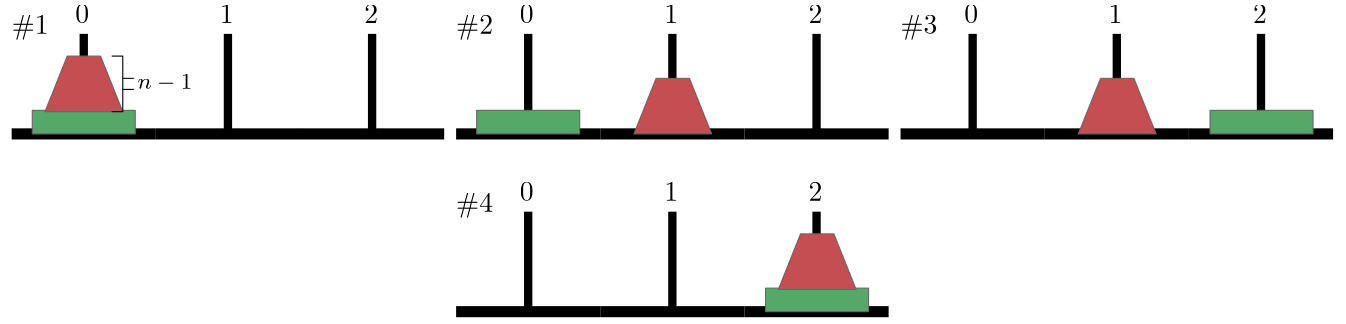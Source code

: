 <?xml version="1.0"?>
<!DOCTYPE ipe SYSTEM "ipe.dtd">
<ipe version="70218" creator="Ipe 7.2.24">
<info created="D:20211216145023" modified="D:20230902213437"/>
<ipestyle name="basic">
<symbol name="arrow/arc(spx)">
<path stroke="sym-stroke" fill="sym-stroke" pen="sym-pen">
0 0 m
-1 0.333 l
-1 -0.333 l
h
</path>
</symbol>
<symbol name="arrow/farc(spx)">
<path stroke="sym-stroke" fill="white" pen="sym-pen">
0 0 m
-1 0.333 l
-1 -0.333 l
h
</path>
</symbol>
<symbol name="arrow/ptarc(spx)">
<path stroke="sym-stroke" fill="sym-stroke" pen="sym-pen">
0 0 m
-1 0.333 l
-0.8 0 l
-1 -0.333 l
h
</path>
</symbol>
<symbol name="arrow/fptarc(spx)">
<path stroke="sym-stroke" fill="white" pen="sym-pen">
0 0 m
-1 0.333 l
-0.8 0 l
-1 -0.333 l
h
</path>
</symbol>
<symbol name="mark/circle(sx)" transformations="translations">
<path fill="sym-stroke">
0.6 0 0 0.6 0 0 e
0.4 0 0 0.4 0 0 e
</path>
</symbol>
<symbol name="mark/disk(sx)" transformations="translations">
<path fill="sym-stroke">
0.6 0 0 0.6 0 0 e
</path>
</symbol>
<symbol name="mark/fdisk(sfx)" transformations="translations">
<group>
<path fill="sym-fill">
0.5 0 0 0.5 0 0 e
</path>
<path fill="sym-stroke" fillrule="eofill">
0.6 0 0 0.6 0 0 e
0.4 0 0 0.4 0 0 e
</path>
</group>
</symbol>
<symbol name="mark/box(sx)" transformations="translations">
<path fill="sym-stroke" fillrule="eofill">
-0.6 -0.6 m
0.6 -0.6 l
0.6 0.6 l
-0.6 0.6 l
h
-0.4 -0.4 m
0.4 -0.4 l
0.4 0.4 l
-0.4 0.4 l
h
</path>
</symbol>
<symbol name="mark/square(sx)" transformations="translations">
<path fill="sym-stroke">
-0.6 -0.6 m
0.6 -0.6 l
0.6 0.6 l
-0.6 0.6 l
h
</path>
</symbol>
<symbol name="mark/fsquare(sfx)" transformations="translations">
<group>
<path fill="sym-fill">
-0.5 -0.5 m
0.5 -0.5 l
0.5 0.5 l
-0.5 0.5 l
h
</path>
<path fill="sym-stroke" fillrule="eofill">
-0.6 -0.6 m
0.6 -0.6 l
0.6 0.6 l
-0.6 0.6 l
h
-0.4 -0.4 m
0.4 -0.4 l
0.4 0.4 l
-0.4 0.4 l
h
</path>
</group>
</symbol>
<symbol name="mark/cross(sx)" transformations="translations">
<group>
<path fill="sym-stroke">
-0.43 -0.57 m
0.57 0.43 l
0.43 0.57 l
-0.57 -0.43 l
h
</path>
<path fill="sym-stroke">
-0.43 0.57 m
0.57 -0.43 l
0.43 -0.57 l
-0.57 0.43 l
h
</path>
</group>
</symbol>
<symbol name="arrow/fnormal(spx)">
<path stroke="sym-stroke" fill="white" pen="sym-pen">
0 0 m
-1 0.333 l
-1 -0.333 l
h
</path>
</symbol>
<symbol name="arrow/pointed(spx)">
<path stroke="sym-stroke" fill="sym-stroke" pen="sym-pen">
0 0 m
-1 0.333 l
-0.8 0 l
-1 -0.333 l
h
</path>
</symbol>
<symbol name="arrow/fpointed(spx)">
<path stroke="sym-stroke" fill="white" pen="sym-pen">
0 0 m
-1 0.333 l
-0.8 0 l
-1 -0.333 l
h
</path>
</symbol>
<symbol name="arrow/linear(spx)">
<path stroke="sym-stroke" pen="sym-pen">
-1 0.333 m
0 0 l
-1 -0.333 l
</path>
</symbol>
<symbol name="arrow/fdouble(spx)">
<path stroke="sym-stroke" fill="white" pen="sym-pen">
0 0 m
-1 0.333 l
-1 -0.333 l
h
-1 0 m
-2 0.333 l
-2 -0.333 l
h
</path>
</symbol>
<symbol name="arrow/double(spx)">
<path stroke="sym-stroke" fill="sym-stroke" pen="sym-pen">
0 0 m
-1 0.333 l
-1 -0.333 l
h
-1 0 m
-2 0.333 l
-2 -0.333 l
h
</path>
</symbol>
<anglesize name="22.5 deg" value="22.5"/>
<anglesize name="30 deg" value="30"/>
<anglesize name="45 deg" value="45"/>
<anglesize name="60 deg" value="60"/>
<anglesize name="90 deg" value="90"/>
<arrowsize name="large" value="10"/>
<arrowsize name="small" value="5"/>
<arrowsize name="tiny" value="3"/>
<color name="blue" value="0 0 1"/>
<color name="brown" value="0.647 0.165 0.165"/>
<color name="darkblue" value="0 0 0.545"/>
<color name="darkcyan" value="0 0.545 0.545"/>
<color name="darkgray" value="0.663"/>
<color name="darkgreen" value="0 0.392 0"/>
<color name="darkmagenta" value="0.545 0 0.545"/>
<color name="darkorange" value="1 0.549 0"/>
<color name="darkred" value="0.545 0 0"/>
<color name="gold" value="1 0.843 0"/>
<color name="gray" value="0.745"/>
<color name="green" value="0 1 0"/>
<color name="lightblue" value="0.678 0.847 0.902"/>
<color name="lightcyan" value="0.878 1 1"/>
<color name="lightgray" value="0.827"/>
<color name="lightgreen" value="0.565 0.933 0.565"/>
<color name="lightyellow" value="1 1 0.878"/>
<color name="navy" value="0 0 0.502"/>
<color name="orange" value="1 0.647 0"/>
<color name="pink" value="1 0.753 0.796"/>
<color name="purple" value="0.627 0.125 0.941"/>
<color name="red" value="1 0 0"/>
<color name="sbblue" value="0.298 0.447 0.79"/>
<color name="sbgreen" value="0.333 0.658 0.407"/>
<color name="sborange" value="0.866 0.517 0.321"/>
<color name="sbpurple" value="0.505 0.447 0.698"/>
<color name="sbred" value="0.768 0.305 0.321"/>
<color name="seagreen" value="0.18 0.545 0.341"/>
<color name="turquoise" value="0.251 0.878 0.816"/>
<color name="verydarkgray" value="0.4"/>
<color name="violet" value="0.933 0.51 0.933"/>
<color name="yellow" value="1 1 0"/>
<dashstyle name="dash dot dotted" value="[4 2 1 2 1 2] 0"/>
<dashstyle name="dash dotted" value="[4 2 1 2] 0"/>
<dashstyle name="dashed" value="[4] 0"/>
<dashstyle name="dotted" value="[1 3] 0"/>
<gridsize name="10 pts (~3.5 mm)" value="10"/>
<gridsize name="14 pts (~5 mm)" value="14"/>
<gridsize name="16 pts (~6 mm)" value="16"/>
<gridsize name="20 pts (~7 mm)" value="20"/>
<gridsize name="28 pts (~10 mm)" value="28"/>
<gridsize name="32 pts (~12 mm)" value="32"/>
<gridsize name="4 pts" value="4"/>
<gridsize name="56 pts (~20 mm)" value="56"/>
<gridsize name="8 pts (~3 mm)" value="8"/>
<opacity name="10%" value="0.1"/>
<opacity name="30%" value="0.3"/>
<opacity name="50%" value="0.5"/>
<opacity name="75%" value="0.75"/>
<pen name="fat" value="1.2"/>
<pen name="heavier" value="0.8"/>
<pen name="ultrafat" value="2"/>
<symbolsize name="large" value="5"/>
<symbolsize name="small" value="2"/>
<symbolsize name="tiny" value="1.1"/>
<textsize name="Huge" value="\Huge"/>
<textsize name="LARGE" value="\LARGE"/>
<textsize name="Large" value="\Large"/>
<textsize name="footnote" value="\footnotesize"/>
<textsize name="huge" value="\huge"/>
<textsize name="large" value="\large"/>
<textsize name="small" value="\small"/>
<textsize name="tiny" value="\tiny"/>
<textstyle name="center" begin="\begin{center}" end="\end{center}"/>
<textstyle name="item" begin="\begin{itemize}\item{}" end="\end{itemize}"/>
<textstyle name="itemize" begin="\begin{itemize}" end="\end{itemize}"/>
<tiling name="falling" angle="-60" step="4" width="1"/>
<tiling name="rising" angle="30" step="4" width="1"/>
</ipestyle>
<page>
<layer name="alpha"/>
<view layers="alpha" active="alpha"/>
<path layer="alpha" fill="white">
28 800 m
28 684 l
512 684 l
512 800 l
h
</path>
<path matrix="0.463415 0 0 0.529412 440.976 370.824" stroke="black" pen="4">
32 720 m
144 720 l
</path>
<path matrix="0.463415 0 0 0.529412 69.0732 370.824" stroke="black" pen="3">
88 788 m
88 720 l
</path>
<path matrix="0.463415 0 0 0.529412 120.976 370.824" stroke="black" pen="3">
88 788 m
88 720 l
</path>
<path matrix="0.463415 0 0 0.529412 17.1707 370.824" stroke="black" pen="3">
88 788 m
88 720 l
</path>
<path matrix="0.463415 0 0 0.529412 17.1707 370.824" stroke="black" pen="4">
32 720 m
144 720 l
</path>
<path matrix="0.463415 0 0 0.529412 17.1707 370.824" stroke="verydarkgray" fill="sbgreen">
48 736 m
48 720 l
128 720 l
128 736 l
h
</path>
<path matrix="0.463415 0 0 0.529412 69.0732 370.824" stroke="black" pen="4">
32 720 m
144 720 l
</path>
<path matrix="0.463415 0 0 0.529412 120.976 370.824" stroke="black" pen="4">
32 720 m
144 720 l
</path>
<text matrix="1 0 0 1 -1.10405 -4.07766" transformations="translations" pos="56 796" stroke="black" type="label" width="4.981" height="6.42" depth="0" valign="baseline">0</text>
<text matrix="1 0 0 1 -1.10405 -8.07766" transformations="translations" pos="108 800" stroke="black" type="label" width="4.981" height="6.42" depth="0" valign="baseline">1</text>
<text matrix="1 0 0 1 -1.10405 -8.07766" transformations="translations" pos="160 800" stroke="black" type="label" width="4.981" height="6.42" depth="0" valign="baseline">2</text>
<text matrix="1 0 0 1 0 4" transformations="translations" pos="32 784" stroke="black" type="label" width="13.284" height="6.926" depth="1.93" valign="baseline">\#1</text>
<path stroke="verydarkgray" fill="sbred">
44 760 m
52 780 l
64 780 l
72 760 l
44 760 l
h
</path>
<path matrix="0.463415 0 0 0.529412 229.073 370.824" stroke="black" pen="3">
88 788 m
88 720 l
</path>
<path matrix="0.463415 0 0 0.529412 280.976 370.824" stroke="black" pen="3">
88 788 m
88 720 l
</path>
<path matrix="0.463415 0 0 0.529412 177.171 370.824" stroke="black" pen="3">
88 788 m
88 720 l
</path>
<path matrix="0.463415 0 0 0.529412 177.171 370.824" stroke="black" pen="4">
32 720 m
144 720 l
</path>
<path matrix="0.463415 0 0 0.529412 177.171 370.824" stroke="verydarkgray" fill="sbgreen">
48 736 m
48 720 l
128 720 l
128 736 l
h
</path>
<path matrix="0.463415 0 0 0.529412 229.073 370.824" stroke="black" pen="4">
32 720 m
144 720 l
</path>
<path matrix="0.463415 0 0 0.529412 280.976 370.824" stroke="black" pen="4">
32 720 m
144 720 l
</path>
<text matrix="1 0 0 1 158.896 -4.07766" transformations="translations" pos="56 796" stroke="black" type="label" width="4.981" height="6.42" depth="0" valign="baseline">0</text>
<text matrix="1 0 0 1 158.896 -8.07766" transformations="translations" pos="108 800" stroke="black" type="label" width="4.981" height="6.42" depth="0" valign="baseline">1</text>
<text matrix="1 0 0 1 158.896 -8.07766" transformations="translations" pos="160 800" stroke="black" type="label" width="4.981" height="6.42" depth="0" valign="baseline">2</text>
<text matrix="1 0 0 1 160 4" transformations="translations" pos="32 784" stroke="black" type="label" width="13.284" height="6.926" depth="1.93" valign="baseline">\#2</text>
<path matrix="1 0 0 1 212 -8" stroke="verydarkgray" fill="sbred">
44 760 m
52 780 l
64 780 l
72 760 l
44 760 l
h
</path>
<path matrix="0.463415 0 0 0.529412 389.073 370.824" stroke="black" pen="3">
88 788 m
88 720 l
</path>
<path matrix="0.463415 0 0 0.529412 440.976 370.824" stroke="black" pen="3">
88 788 m
88 720 l
</path>
<path matrix="0.463415 0 0 0.529412 337.171 370.824" stroke="black" pen="3">
88 788 m
88 720 l
</path>
<path matrix="0.463415 0 0 0.529412 337.171 370.824" stroke="black" pen="4">
32 720 m
144 720 l
</path>
<path matrix="0.463415 0 0 0.529412 441.171 370.824" stroke="verydarkgray" fill="sbgreen">
48 736 m
48 720 l
128 720 l
128 736 l
h
</path>
<path matrix="0.463415 0 0 0.529412 389.073 370.824" stroke="black" pen="4">
32 720 m
144 720 l
</path>
<text matrix="1 0 0 1 318.896 -4.07766" transformations="translations" pos="56 796" stroke="black" type="label" width="4.981" height="6.42" depth="0" valign="baseline">0</text>
<text matrix="1 0 0 1 318.896 -8.07766" transformations="translations" pos="108 800" stroke="black" type="label" width="4.981" height="6.42" depth="0" valign="baseline">1</text>
<text matrix="1 0 0 1 318.896 -8.07766" transformations="translations" pos="160 800" stroke="black" type="label" width="4.981" height="6.42" depth="0" valign="baseline">2</text>
<text matrix="1 0 0 1 320 4" transformations="translations" pos="32 784" stroke="black" type="label" width="13.284" height="6.926" depth="1.93" valign="baseline">\#3</text>
<path matrix="1 0 0 1 372 -8" stroke="verydarkgray" fill="sbred">
44 760 m
52 780 l
64 780 l
72 760 l
44 760 l
h
</path>
<path matrix="0.463415 0 0 0.529412 280.976 306.824" stroke="black" pen="4">
32 720 m
144 720 l
</path>
<path matrix="0.463415 0 0 0.529412 229.073 306.824" stroke="black" pen="3">
88 788 m
88 720 l
</path>
<path matrix="0.463415 0 0 0.529412 280.976 306.824" stroke="black" pen="3">
88 788 m
88 720 l
</path>
<path matrix="0.463415 0 0 0.529412 177.171 306.824" stroke="black" pen="3">
88 788 m
88 720 l
</path>
<path matrix="0.463415 0 0 0.529412 177.171 306.824" stroke="black" pen="4">
32 720 m
144 720 l
</path>
<path matrix="0.463415 0 0 0.529412 281.171 306.824" stroke="verydarkgray" fill="sbgreen">
48 736 m
48 720 l
128 720 l
128 736 l
h
</path>
<path matrix="0.463415 0 0 0.529412 229.073 306.824" stroke="black" pen="4">
32 720 m
144 720 l
</path>
<text matrix="1 0 0 1 158.896 -68.0777" transformations="translations" pos="56 796" stroke="black" type="label" width="4.981" height="6.42" depth="0" valign="baseline">0</text>
<text matrix="1 0 0 1 158.896 -72.0777" transformations="translations" pos="108 800" stroke="black" type="label" width="4.981" height="6.42" depth="0" valign="baseline">1</text>
<text matrix="1 0 0 1 158.896 -72.0777" transformations="translations" pos="160 800" stroke="black" type="label" width="4.981" height="6.42" depth="0" valign="baseline">2</text>
<text matrix="1 0 0 1 160 -60" transformations="translations" pos="32 784" stroke="black" type="label" width="13.284" height="6.926" depth="1.93" valign="baseline">\#4</text>
<path matrix="1 0 0 1 264 -64" stroke="verydarkgray" fill="sbred">
44 760 m
52 780 l
64 780 l
72 760 l
44 760 l
h
</path>
<path matrix="1 0 0 1 -16 0" stroke="black">
84 780 m
88 780 l
88 760 l
84 760 l
</path>
<path matrix="1 0 0 1 -16 0" stroke="black">
88 772 m
92 772 l
</path>
<path matrix="1 0 0 1 -16 0" stroke="black">
88 768 m
92 768 l
</path>
<text matrix="1 0 0 1 -18.7029 0.261389" transformations="translations" pos="96 768" stroke="black" type="label" width="19.723" height="5.137" depth="0.83" valign="baseline" size="8" style="math">n-1</text>
</page>
</ipe>
